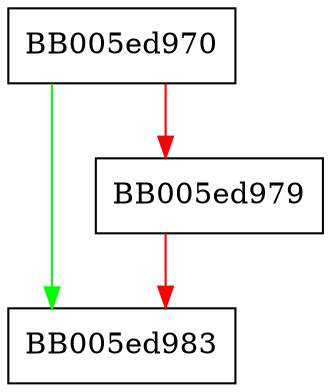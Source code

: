 digraph init_thread_destructor {
  node [shape="box"];
  graph [splines=ortho];
  BB005ed970 -> BB005ed983 [color="green"];
  BB005ed970 -> BB005ed979 [color="red"];
  BB005ed979 -> BB005ed983 [color="red"];
}